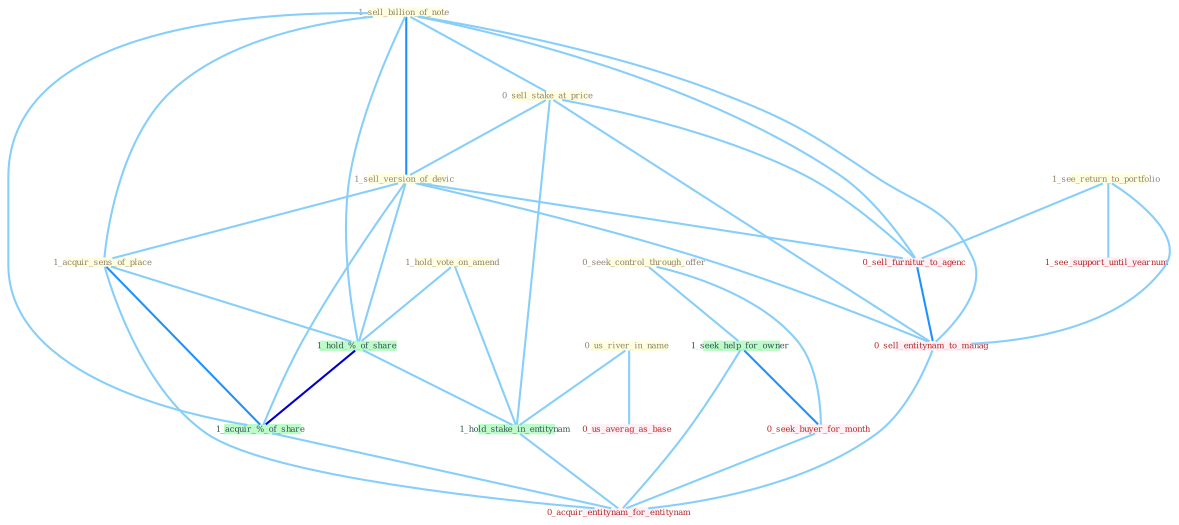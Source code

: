 Graph G{ 
    node
    [shape=polygon,style=filled,width=.5,height=.06,color="#BDFCC9",fixedsize=true,fontsize=4,
    fontcolor="#2f4f4f"];
    {node
    [color="#ffffe0", fontcolor="#8b7d6b"] "1_hold_vote_on_amend " "1_sell_billion_of_note " "0_seek_control_through_offer " "0_us_river_in_name " "1_see_return_to_portfolio " "0_sell_stake_at_price " "1_sell_version_of_devic " "1_acquir_sens_of_place "}
{node [color="#fff0f5", fontcolor="#b22222"] "0_seek_buyer_for_month " "1_see_support_until_yearnum " "0_sell_furnitur_to_agenc " "0_us_averag_as_base " "0_sell_entitynam_to_manag " "0_acquir_entitynam_for_entitynam "}
edge [color="#B0E2FF"];

	"1_hold_vote_on_amend " -- "1_hold_%_of_share " [w="1", color="#87cefa" ];
	"1_hold_vote_on_amend " -- "1_hold_stake_in_entitynam " [w="1", color="#87cefa" ];
	"1_sell_billion_of_note " -- "0_sell_stake_at_price " [w="1", color="#87cefa" ];
	"1_sell_billion_of_note " -- "1_sell_version_of_devic " [w="2", color="#1e90ff" , len=0.8];
	"1_sell_billion_of_note " -- "1_acquir_sens_of_place " [w="1", color="#87cefa" ];
	"1_sell_billion_of_note " -- "1_hold_%_of_share " [w="1", color="#87cefa" ];
	"1_sell_billion_of_note " -- "1_acquir_%_of_share " [w="1", color="#87cefa" ];
	"1_sell_billion_of_note " -- "0_sell_furnitur_to_agenc " [w="1", color="#87cefa" ];
	"1_sell_billion_of_note " -- "0_sell_entitynam_to_manag " [w="1", color="#87cefa" ];
	"0_seek_control_through_offer " -- "1_seek_help_for_owner " [w="1", color="#87cefa" ];
	"0_seek_control_through_offer " -- "0_seek_buyer_for_month " [w="1", color="#87cefa" ];
	"0_us_river_in_name " -- "1_hold_stake_in_entitynam " [w="1", color="#87cefa" ];
	"0_us_river_in_name " -- "0_us_averag_as_base " [w="1", color="#87cefa" ];
	"1_see_return_to_portfolio " -- "1_see_support_until_yearnum " [w="1", color="#87cefa" ];
	"1_see_return_to_portfolio " -- "0_sell_furnitur_to_agenc " [w="1", color="#87cefa" ];
	"1_see_return_to_portfolio " -- "0_sell_entitynam_to_manag " [w="1", color="#87cefa" ];
	"0_sell_stake_at_price " -- "1_sell_version_of_devic " [w="1", color="#87cefa" ];
	"0_sell_stake_at_price " -- "1_hold_stake_in_entitynam " [w="1", color="#87cefa" ];
	"0_sell_stake_at_price " -- "0_sell_furnitur_to_agenc " [w="1", color="#87cefa" ];
	"0_sell_stake_at_price " -- "0_sell_entitynam_to_manag " [w="1", color="#87cefa" ];
	"1_sell_version_of_devic " -- "1_acquir_sens_of_place " [w="1", color="#87cefa" ];
	"1_sell_version_of_devic " -- "1_hold_%_of_share " [w="1", color="#87cefa" ];
	"1_sell_version_of_devic " -- "1_acquir_%_of_share " [w="1", color="#87cefa" ];
	"1_sell_version_of_devic " -- "0_sell_furnitur_to_agenc " [w="1", color="#87cefa" ];
	"1_sell_version_of_devic " -- "0_sell_entitynam_to_manag " [w="1", color="#87cefa" ];
	"1_acquir_sens_of_place " -- "1_hold_%_of_share " [w="1", color="#87cefa" ];
	"1_acquir_sens_of_place " -- "1_acquir_%_of_share " [w="2", color="#1e90ff" , len=0.8];
	"1_acquir_sens_of_place " -- "0_acquir_entitynam_for_entitynam " [w="1", color="#87cefa" ];
	"1_hold_%_of_share " -- "1_hold_stake_in_entitynam " [w="1", color="#87cefa" ];
	"1_hold_%_of_share " -- "1_acquir_%_of_share " [w="3", color="#0000cd" , len=0.6];
	"1_hold_stake_in_entitynam " -- "0_acquir_entitynam_for_entitynam " [w="1", color="#87cefa" ];
	"1_seek_help_for_owner " -- "0_seek_buyer_for_month " [w="2", color="#1e90ff" , len=0.8];
	"1_seek_help_for_owner " -- "0_acquir_entitynam_for_entitynam " [w="1", color="#87cefa" ];
	"0_seek_buyer_for_month " -- "0_acquir_entitynam_for_entitynam " [w="1", color="#87cefa" ];
	"1_acquir_%_of_share " -- "0_acquir_entitynam_for_entitynam " [w="1", color="#87cefa" ];
	"0_sell_furnitur_to_agenc " -- "0_sell_entitynam_to_manag " [w="2", color="#1e90ff" , len=0.8];
	"0_sell_entitynam_to_manag " -- "0_acquir_entitynam_for_entitynam " [w="1", color="#87cefa" ];
}
